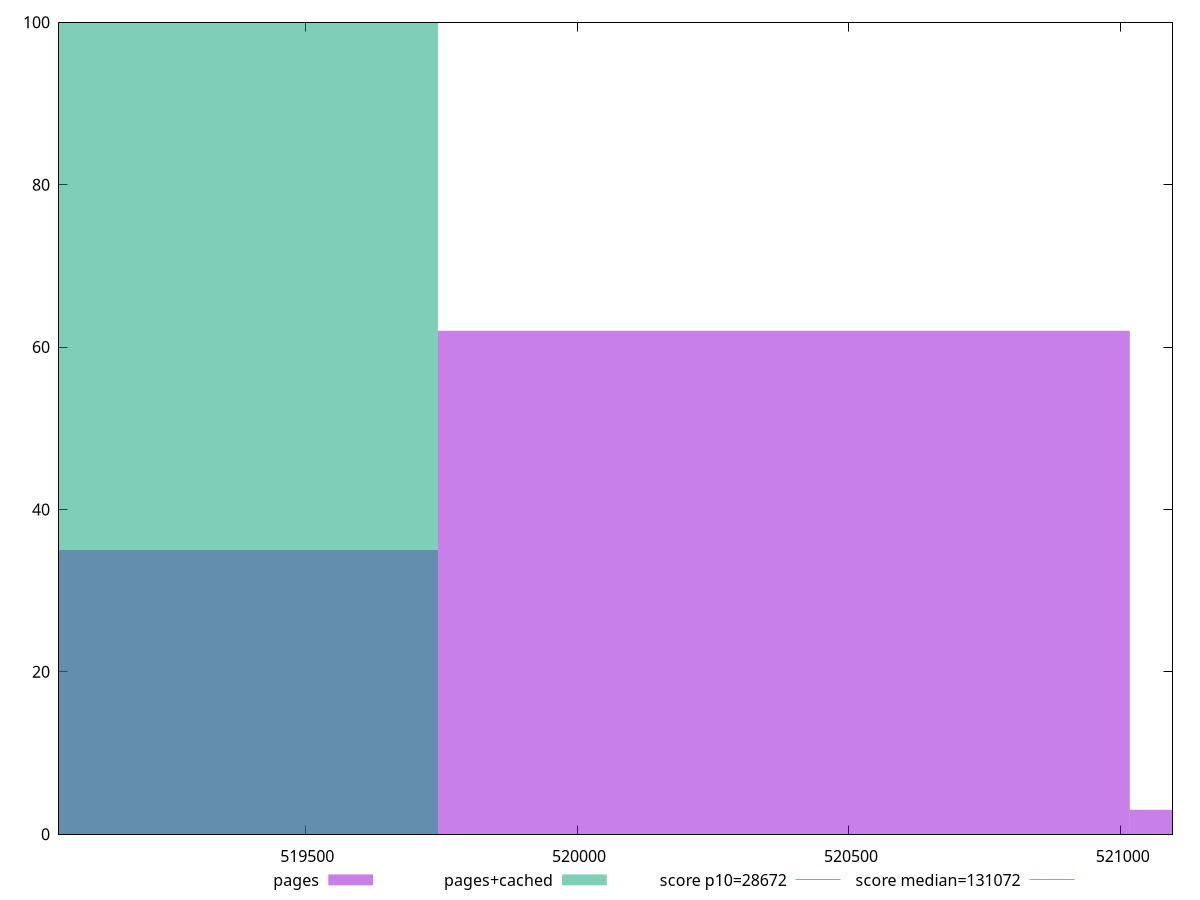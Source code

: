 reset

$pages <<EOF
519108.0931450068 35
520380.41690271517 62
521652.74066042353 3
EOF

$pagesCached <<EOF
519108.0931450068 100
EOF

set key outside below
set boxwidth 1272.32375770835
set xrange [519047.3357513424:521095.04237993486]
set yrange [0:100]
set trange [0:100]
set style fill transparent solid 0.5 noborder

set parametric
set terminal svg size 640, 500 enhanced background rgb 'white'
set output "report_00025_2021-02-22T21:38:55.199Z/uses-long-cache-ttl/comparison/histogram/0_vs_1.svg"

plot $pages title "pages" with boxes, \
     $pagesCached title "pages+cached" with boxes, \
     28672,t title "score p10=28672", \
     131072,t title "score median=131072"

reset

